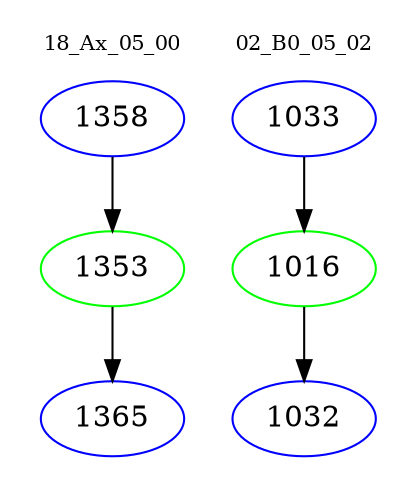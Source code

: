 digraph{
subgraph cluster_0 {
color = white
label = "18_Ax_05_00";
fontsize=10;
T0_1358 [label="1358", color="blue"]
T0_1358 -> T0_1353 [color="black"]
T0_1353 [label="1353", color="green"]
T0_1353 -> T0_1365 [color="black"]
T0_1365 [label="1365", color="blue"]
}
subgraph cluster_1 {
color = white
label = "02_B0_05_02";
fontsize=10;
T1_1033 [label="1033", color="blue"]
T1_1033 -> T1_1016 [color="black"]
T1_1016 [label="1016", color="green"]
T1_1016 -> T1_1032 [color="black"]
T1_1032 [label="1032", color="blue"]
}
}
